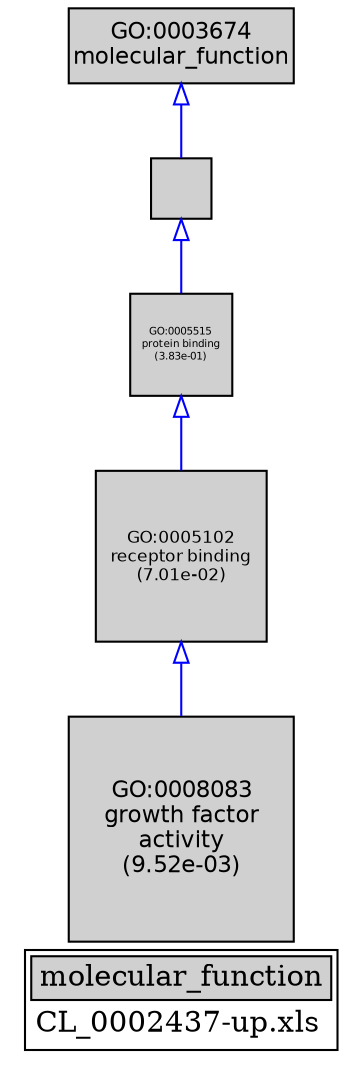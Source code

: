 digraph "molecular_function" {
graph [ bgcolor = "#FFFFFF", label = <<TABLE COLOR="black" BGCOLOR="white"><TR><TD COLSPAN="2" BGCOLOR="#D0D0D0"><FONT COLOR="black">molecular_function</FONT></TD></TR><TR><TD BORDER="0">CL_0002437-up.xls</TD></TR></TABLE>> ];
node [ fontname = "Helvetica" ];

subgraph "nodes" {

node [ style = "filled", fixedsize = "true", width = 1, shape = "box", fontsize = 9, fillcolor = "#D0D0D0", fontcolor = "black", color = "black" ];

"GO:0008083" [ URL = "#GO:0008083", label = <<TABLE BORDER="0"><TR><TD>GO:0008083<BR/>growth factor<BR/>activity<BR/>(9.52e-03)</TD></TR></TABLE>>, width = 1.5, shape = "box", fontsize = 10.8, height = 1.5 ];
"GO:0005102" [ URL = "#GO:0005102", label = <<TABLE BORDER="0"><TR><TD>GO:0005102<BR/>receptor binding<BR/>(7.01e-02)</TD></TR></TABLE>>, width = 1.13521415454, shape = "box", fontsize = 8.17354191271, height = 1.13521415454 ];
"GO:0003674" [ URL = "#GO:0003674", label = <<TABLE BORDER="0"><TR><TD>GO:0003674<BR/>molecular_function</TD></TR></TABLE>>, width = 1.5, shape = "box", fontsize = 10.8 ];
"GO:0005515" [ URL = "#GO:0005515", label = <<TABLE BORDER="0"><TR><TD>GO:0005515<BR/>protein binding<BR/>(3.83e-01)</TD></TR></TABLE>>, width = 0.687343176071, shape = "box", fontsize = 5.0, height = 0.687343176071 ];
"GO:0005488" [ URL = "#GO:0005488", label = "", width = 0.403834756967, shape = "box", height = 0.403834756967 ];
}
subgraph "edges" {


edge [ dir = "back", weight = 1 ];
subgraph "regulates" {


edge [ color = "cyan", arrowtail = "none" ];
subgraph "positive" {


edge [ color = "green", arrowtail = "vee" ];
}
subgraph "negative" {


edge [ color = "red", arrowtail = "tee" ];
}
}
subgraph "part_of" {


edge [ color = "purple", arrowtail = "diamond", weight = 2.5 ];
}
subgraph "is_a" {


edge [ color = "blue", arrowtail = "empty", weight = 5.0 ];
"GO:0003674" -> "GO:0005488";
"GO:0005515" -> "GO:0005102";
"GO:0005102" -> "GO:0008083";
"GO:0005488" -> "GO:0005515";
}
}
}

